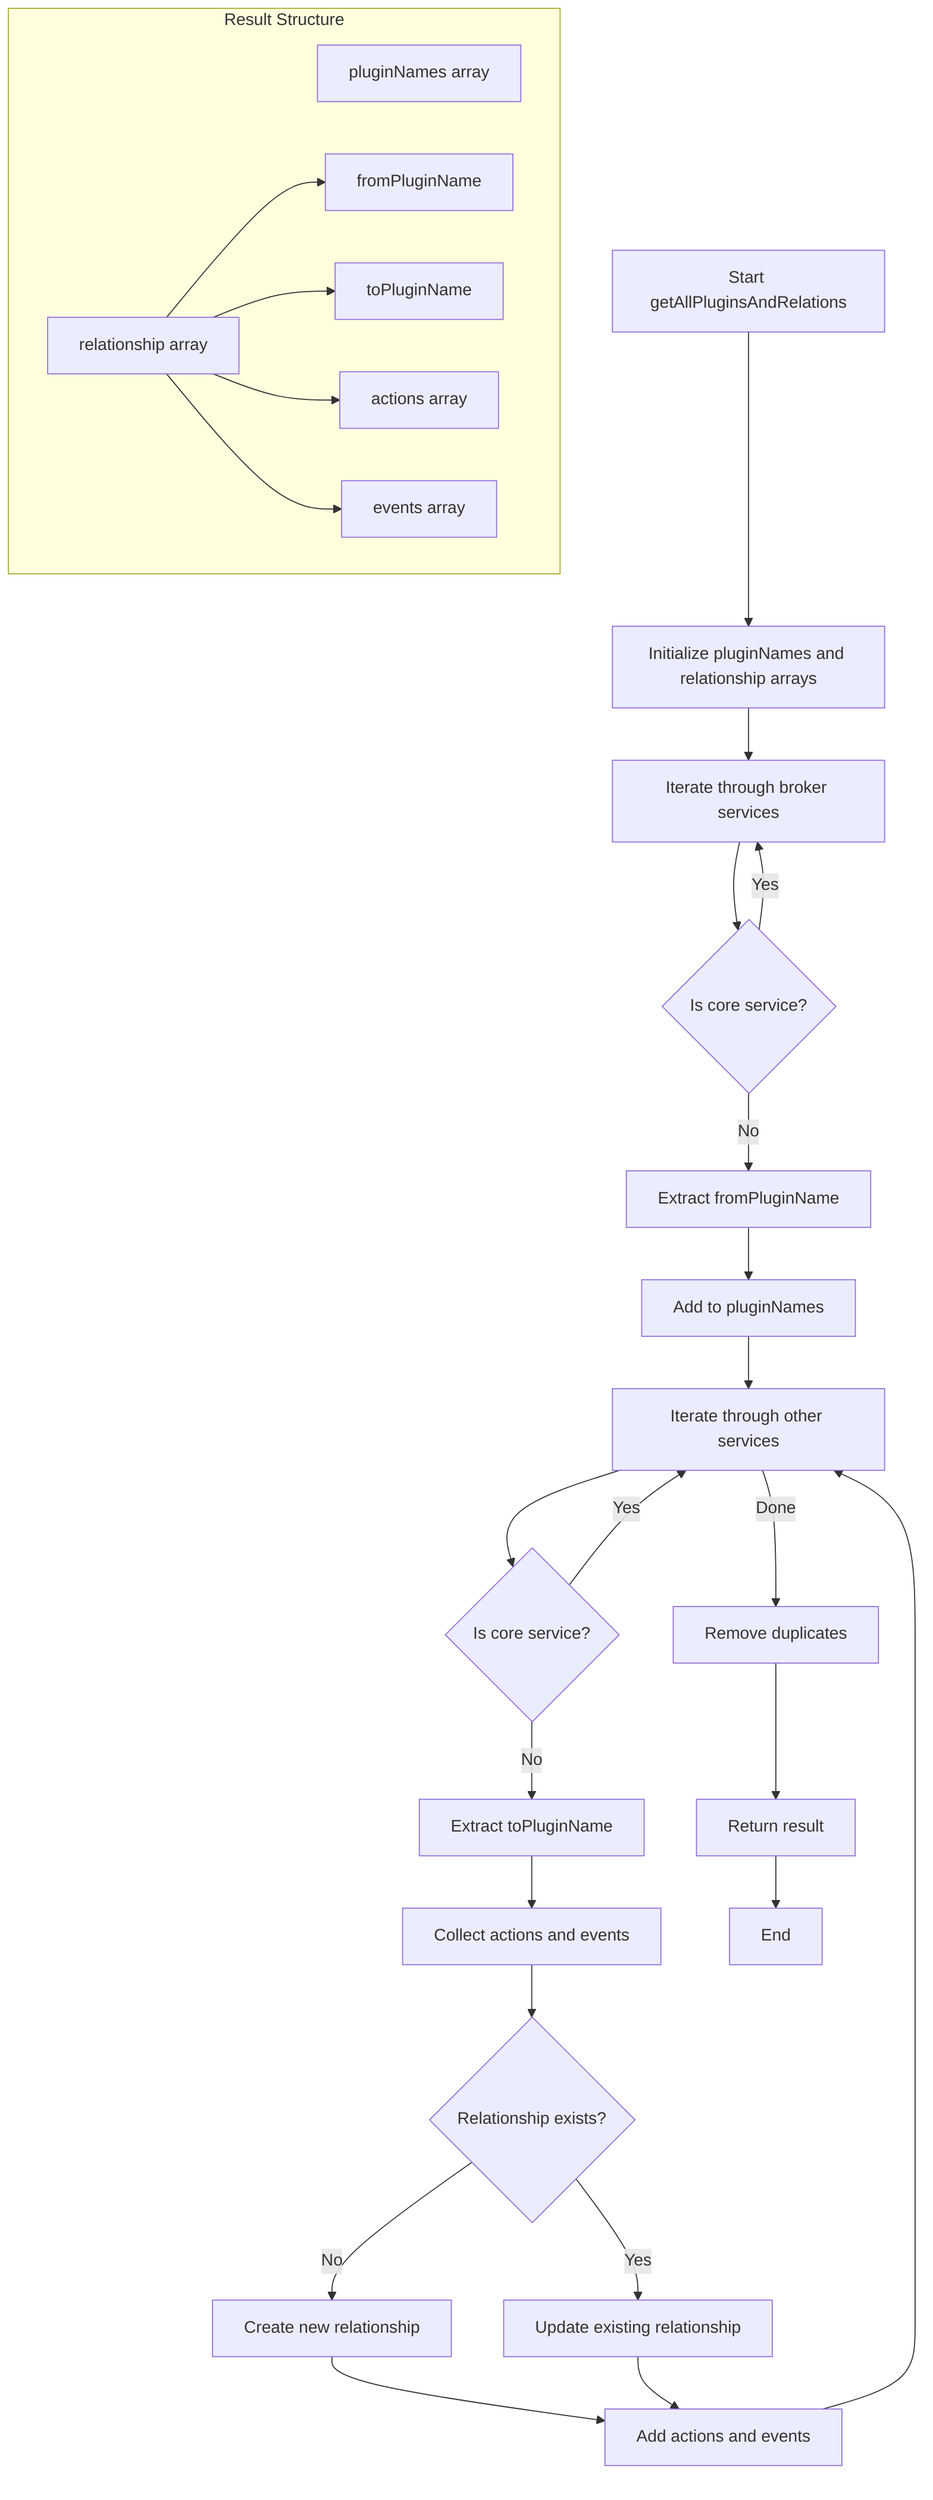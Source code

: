 graph TD
    A[Start getAllPluginsAndRelations] --> B[Initialize pluginNames and relationship arrays]
    B --> C[Iterate through broker services]
    C --> D{Is core service?}
    D -- No --> E[Extract fromPluginName]
    D -- Yes --> C
    E --> F[Add to pluginNames]
    F --> G[Iterate through other services]
    G --> H{Is core service?}
    H -- No --> I[Extract toPluginName]
    H -- Yes --> G
    I --> J[Collect actions and events]
    J --> K{Relationship exists?}
    K -- No --> L[Create new relationship]
    K -- Yes --> M[Update existing relationship]
    L --> N[Add actions and events]
    M --> N
    N --> G
    G -- Done --> O[Remove duplicates]
    O --> P[Return result]
    P --> Q[End]

    subgraph "Result Structure"
        R[pluginNames array]
        S[relationship array]
        S --> T[fromPluginName]
        S --> U[toPluginName]
        S --> V[actions array]
        S --> W[events array]
    end